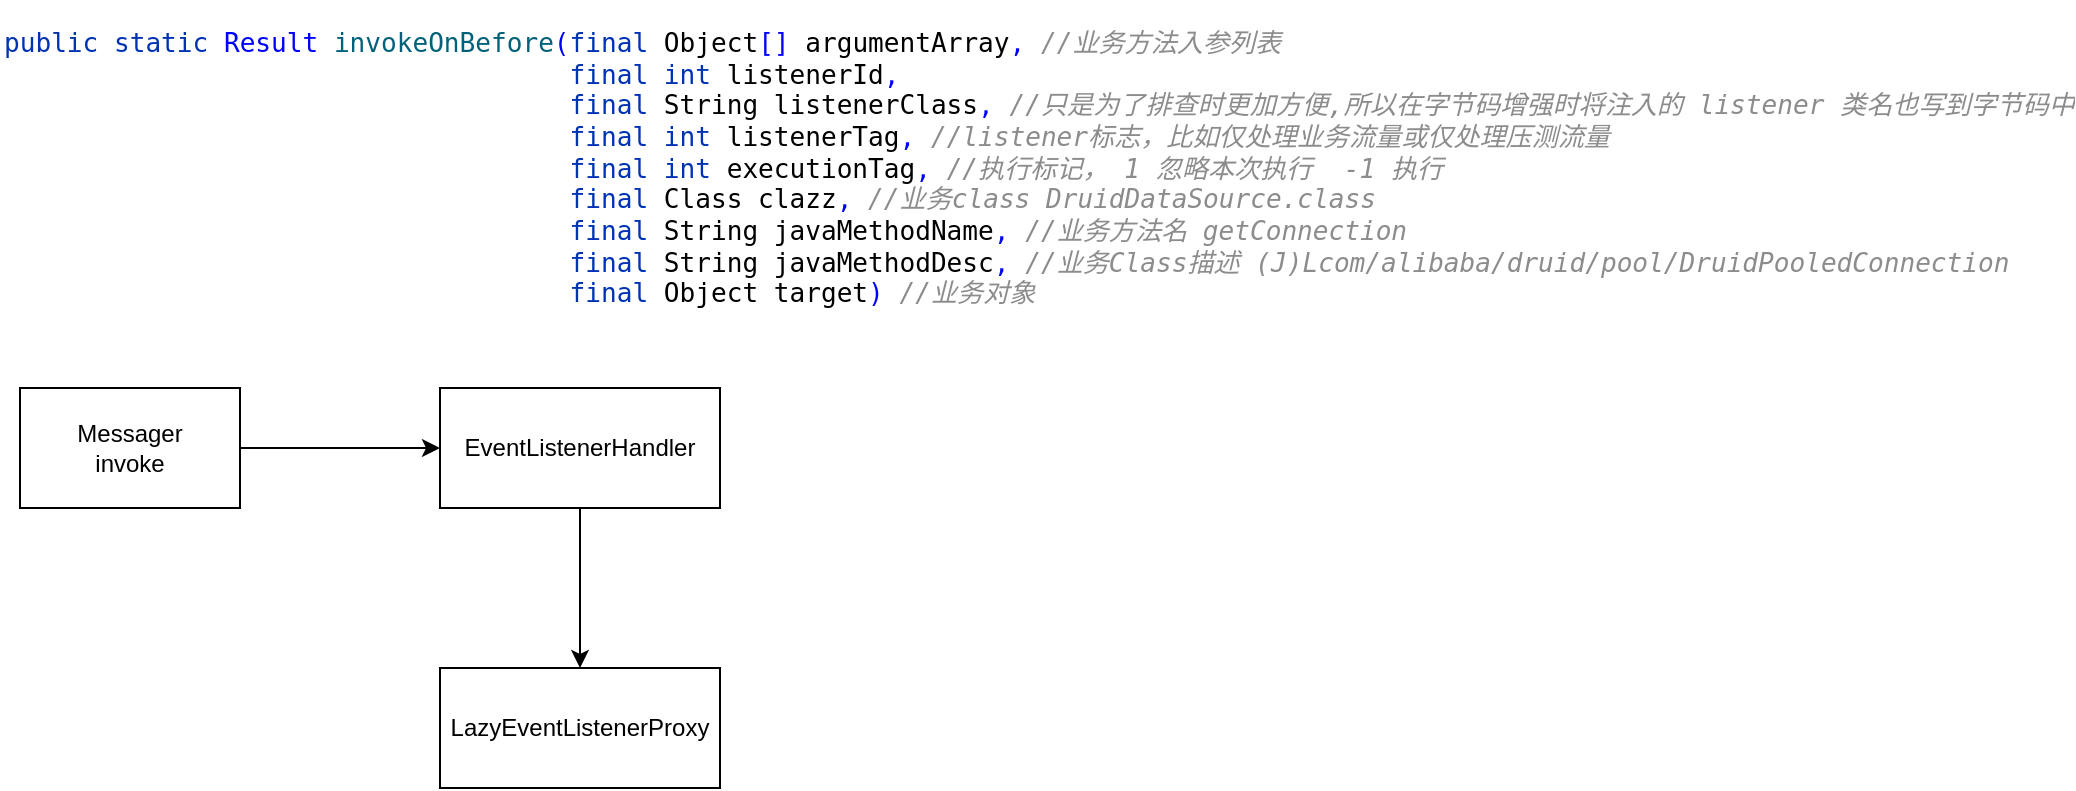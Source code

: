 <mxfile version="26.0.9">
  <diagram name="Pagina-1" id="3eC-6GflDYz3U1tsH0RZ">
    <mxGraphModel dx="1194" dy="727" grid="1" gridSize="10" guides="1" tooltips="1" connect="1" arrows="1" fold="1" page="1" pageScale="1" pageWidth="827" pageHeight="1169" math="0" shadow="0">
      <root>
        <mxCell id="0" />
        <mxCell id="1" parent="0" />
        <mxCell id="irP9ipBaVc85gEX89IVE-4" style="edgeStyle=orthogonalEdgeStyle;rounded=0;orthogonalLoop=1;jettySize=auto;html=1;exitX=1;exitY=0.5;exitDx=0;exitDy=0;entryX=0;entryY=0.5;entryDx=0;entryDy=0;" edge="1" parent="1" source="wefxeZgxiuNRXq0VxbFX-1" target="irP9ipBaVc85gEX89IVE-2">
          <mxGeometry relative="1" as="geometry" />
        </mxCell>
        <mxCell id="wefxeZgxiuNRXq0VxbFX-1" value="Messager&lt;br&gt;invoke" style="rounded=0;whiteSpace=wrap;html=1;" parent="1" vertex="1">
          <mxGeometry x="140" y="250" width="110" height="60" as="geometry" />
        </mxCell>
        <mxCell id="irP9ipBaVc85gEX89IVE-1" value="&lt;div style=&quot;background-color: rgb(255, 255, 255);&quot;&gt;&lt;pre style=&quot;font-family: &amp;quot;JetBrains Mono&amp;quot;, monospace; font-size: 9.8pt;&quot;&gt;&lt;font style=&quot;color: rgb(0, 0, 255);&quot;&gt;&lt;span style=&quot;color: rgb(0, 51, 179);&quot;&gt;public static &lt;/span&gt;Result &lt;span style=&quot;color: rgb(0, 98, 122);&quot;&gt;invokeOnBefore&lt;/span&gt;(&lt;span style=&quot;color: rgb(0, 51, 179);&quot;&gt;final &lt;/span&gt;&lt;span style=&quot;color: rgb(0, 0, 0);&quot;&gt;Object&lt;/span&gt;[] &lt;span style=&quot;color: rgb(0, 0, 0);&quot;&gt;argumentArray&lt;/span&gt;, &lt;span style=&quot;font-style: italic; color: rgb(140, 140, 140);&quot;&gt;//&lt;/span&gt;&lt;span style=&quot;font-style: italic; font-family: Menlo-Regular, monospace; color: rgb(140, 140, 140);&quot;&gt;业务方法入参列表&lt;br&gt;&lt;/span&gt;&lt;span style=&quot;font-style: italic; font-family: Menlo-Regular, monospace; color: rgb(140, 140, 140);&quot;&gt;                                    &lt;/span&gt;&lt;span style=&quot;color: rgb(0, 51, 179);&quot;&gt;final int &lt;/span&gt;&lt;span style=&quot;color: rgb(0, 0, 0);&quot;&gt;listenerId&lt;/span&gt;,&lt;br&gt;                                    &lt;span style=&quot;color: rgb(0, 51, 179);&quot;&gt;final &lt;/span&gt;&lt;span style=&quot;color: rgb(0, 0, 0);&quot;&gt;String listenerClass&lt;/span&gt;, &lt;span style=&quot;font-style: italic; color: rgb(140, 140, 140);&quot;&gt;//&lt;/span&gt;&lt;span style=&quot;font-style: italic; font-family: Menlo-Regular, monospace; color: rgb(140, 140, 140);&quot;&gt;只是为了排查时更加方便&lt;/span&gt;&lt;span style=&quot;font-style: italic; color: rgb(140, 140, 140);&quot;&gt;,&lt;/span&gt;&lt;span style=&quot;font-style: italic; font-family: Menlo-Regular, monospace; color: rgb(140, 140, 140);&quot;&gt;所以在字节码增强时将注入的&lt;/span&gt;&lt;span style=&quot;font-style: italic; color: rgb(140, 140, 140);&quot;&gt; listener &lt;/span&gt;&lt;span style=&quot;font-style: italic; font-family: Menlo-Regular, monospace; color: rgb(140, 140, 140);&quot;&gt;类名也写到字节码中&lt;br&gt;&lt;/span&gt;&lt;span style=&quot;font-style: italic; font-family: Menlo-Regular, monospace; color: rgb(140, 140, 140);&quot;&gt;                                    &lt;/span&gt;&lt;span style=&quot;color: rgb(0, 51, 179);&quot;&gt;final int &lt;/span&gt;&lt;span style=&quot;color: rgb(0, 0, 0);&quot;&gt;listenerTag&lt;/span&gt;, &lt;span style=&quot;font-style: italic; color: rgb(140, 140, 140);&quot;&gt;//listener&lt;/span&gt;&lt;span style=&quot;font-style: italic; font-family: Menlo-Regular, monospace; color: rgb(140, 140, 140);&quot;&gt;标志，比如仅处理业务流量或仅处理压测流量&lt;br&gt;&lt;/span&gt;&lt;span style=&quot;font-style: italic; font-family: Menlo-Regular, monospace; color: rgb(140, 140, 140);&quot;&gt;                                    &lt;/span&gt;&lt;span style=&quot;color: rgb(0, 51, 179);&quot;&gt;final int &lt;/span&gt;&lt;span style=&quot;color: rgb(0, 0, 0);&quot;&gt;executionTag&lt;/span&gt;, &lt;span style=&quot;font-style: italic; color: rgb(140, 140, 140);&quot;&gt;//&lt;/span&gt;&lt;span style=&quot;font-style: italic; font-family: Menlo-Regular, monospace; color: rgb(140, 140, 140);&quot;&gt;执行标记，&lt;/span&gt;&lt;span style=&quot;font-style: italic; color: rgb(140, 140, 140);&quot;&gt; 1 &lt;/span&gt;&lt;span style=&quot;font-style: italic; font-family: Menlo-Regular, monospace; color: rgb(140, 140, 140);&quot;&gt;忽略本次执行&lt;/span&gt;&lt;span style=&quot;font-style: italic; color: rgb(140, 140, 140);&quot;&gt;  -1 &lt;/span&gt;&lt;span style=&quot;font-style: italic; font-family: Menlo-Regular, monospace; color: rgb(140, 140, 140);&quot;&gt;执行&lt;br&gt;&lt;/span&gt;&lt;span style=&quot;font-style: italic; font-family: Menlo-Regular, monospace; color: rgb(140, 140, 140);&quot;&gt;                                    &lt;/span&gt;&lt;span style=&quot;color: rgb(0, 51, 179);&quot;&gt;final &lt;/span&gt;&lt;span style=&quot;color: rgb(0, 0, 0);&quot;&gt;Class clazz&lt;/span&gt;, &lt;span style=&quot;font-style: italic; color: rgb(140, 140, 140);&quot;&gt;//&lt;/span&gt;&lt;span style=&quot;font-style: italic; font-family: Menlo-Regular, monospace; color: rgb(140, 140, 140);&quot;&gt;业务&lt;/span&gt;&lt;span style=&quot;font-style: italic; color: rgb(140, 140, 140);&quot;&gt;class DruidDataSource.class&lt;br&gt;&lt;/span&gt;&lt;span style=&quot;font-style: italic; color: rgb(140, 140, 140);&quot;&gt;                                    &lt;/span&gt;&lt;span style=&quot;color: rgb(0, 51, 179);&quot;&gt;final &lt;/span&gt;&lt;span style=&quot;color: rgb(0, 0, 0);&quot;&gt;String javaMethodName&lt;/span&gt;, &lt;span style=&quot;font-style: italic; color: rgb(140, 140, 140);&quot;&gt;//&lt;/span&gt;&lt;span style=&quot;font-style: italic; font-family: Menlo-Regular, monospace; color: rgb(140, 140, 140);&quot;&gt;业务方法名&lt;/span&gt;&lt;span style=&quot;font-style: italic; color: rgb(140, 140, 140);&quot;&gt; getConnection&lt;br&gt;&lt;/span&gt;&lt;span style=&quot;font-style: italic; color: rgb(140, 140, 140);&quot;&gt;                                    &lt;/span&gt;&lt;span style=&quot;color: rgb(0, 51, 179);&quot;&gt;final &lt;/span&gt;&lt;span style=&quot;color: rgb(0, 0, 0);&quot;&gt;String javaMethodDesc&lt;/span&gt;, &lt;span style=&quot;font-style: italic; color: rgb(140, 140, 140);&quot;&gt;//&lt;/span&gt;&lt;span style=&quot;font-style: italic; font-family: Menlo-Regular, monospace; color: rgb(140, 140, 140);&quot;&gt;业务&lt;/span&gt;&lt;span style=&quot;font-style: italic; color: rgb(140, 140, 140);&quot;&gt;Class&lt;/span&gt;&lt;span style=&quot;font-style: italic; font-family: Menlo-Regular, monospace; color: rgb(140, 140, 140);&quot;&gt;描述&lt;/span&gt;&lt;span style=&quot;font-style: italic; color: rgb(140, 140, 140);&quot;&gt; (J)Lcom/alibaba/druid/pool/DruidPooledConnection&lt;br&gt;&lt;/span&gt;&lt;span style=&quot;font-style: italic; color: rgb(140, 140, 140);&quot;&gt;                                    &lt;/span&gt;&lt;span style=&quot;color: rgb(0, 51, 179);&quot;&gt;final &lt;/span&gt;&lt;span style=&quot;color: rgb(0, 0, 0);&quot;&gt;Object target&lt;/span&gt;) &lt;span style=&quot;font-style: italic; color: rgb(140, 140, 140);&quot;&gt;//&lt;/span&gt;&lt;span style=&quot;font-style: italic; font-family: Menlo-Regular, monospace; color: rgb(140, 140, 140);&quot;&gt;业务对象&lt;/span&gt;&lt;/font&gt;&lt;/pre&gt;&lt;/div&gt;" style="text;html=1;align=left;verticalAlign=middle;whiteSpace=wrap;rounded=0;" vertex="1" parent="1">
          <mxGeometry x="130" y="60" width="360" height="160" as="geometry" />
        </mxCell>
        <mxCell id="irP9ipBaVc85gEX89IVE-5" style="edgeStyle=orthogonalEdgeStyle;rounded=0;orthogonalLoop=1;jettySize=auto;html=1;exitX=0.5;exitY=1;exitDx=0;exitDy=0;" edge="1" parent="1" source="irP9ipBaVc85gEX89IVE-2" target="irP9ipBaVc85gEX89IVE-3">
          <mxGeometry relative="1" as="geometry" />
        </mxCell>
        <mxCell id="irP9ipBaVc85gEX89IVE-2" value="EventListenerHandler" style="rounded=0;whiteSpace=wrap;html=1;" vertex="1" parent="1">
          <mxGeometry x="350" y="250" width="140" height="60" as="geometry" />
        </mxCell>
        <mxCell id="irP9ipBaVc85gEX89IVE-3" value="LazyEventListenerProxy" style="rounded=0;whiteSpace=wrap;html=1;" vertex="1" parent="1">
          <mxGeometry x="350" y="390" width="140" height="60" as="geometry" />
        </mxCell>
      </root>
    </mxGraphModel>
  </diagram>
</mxfile>
